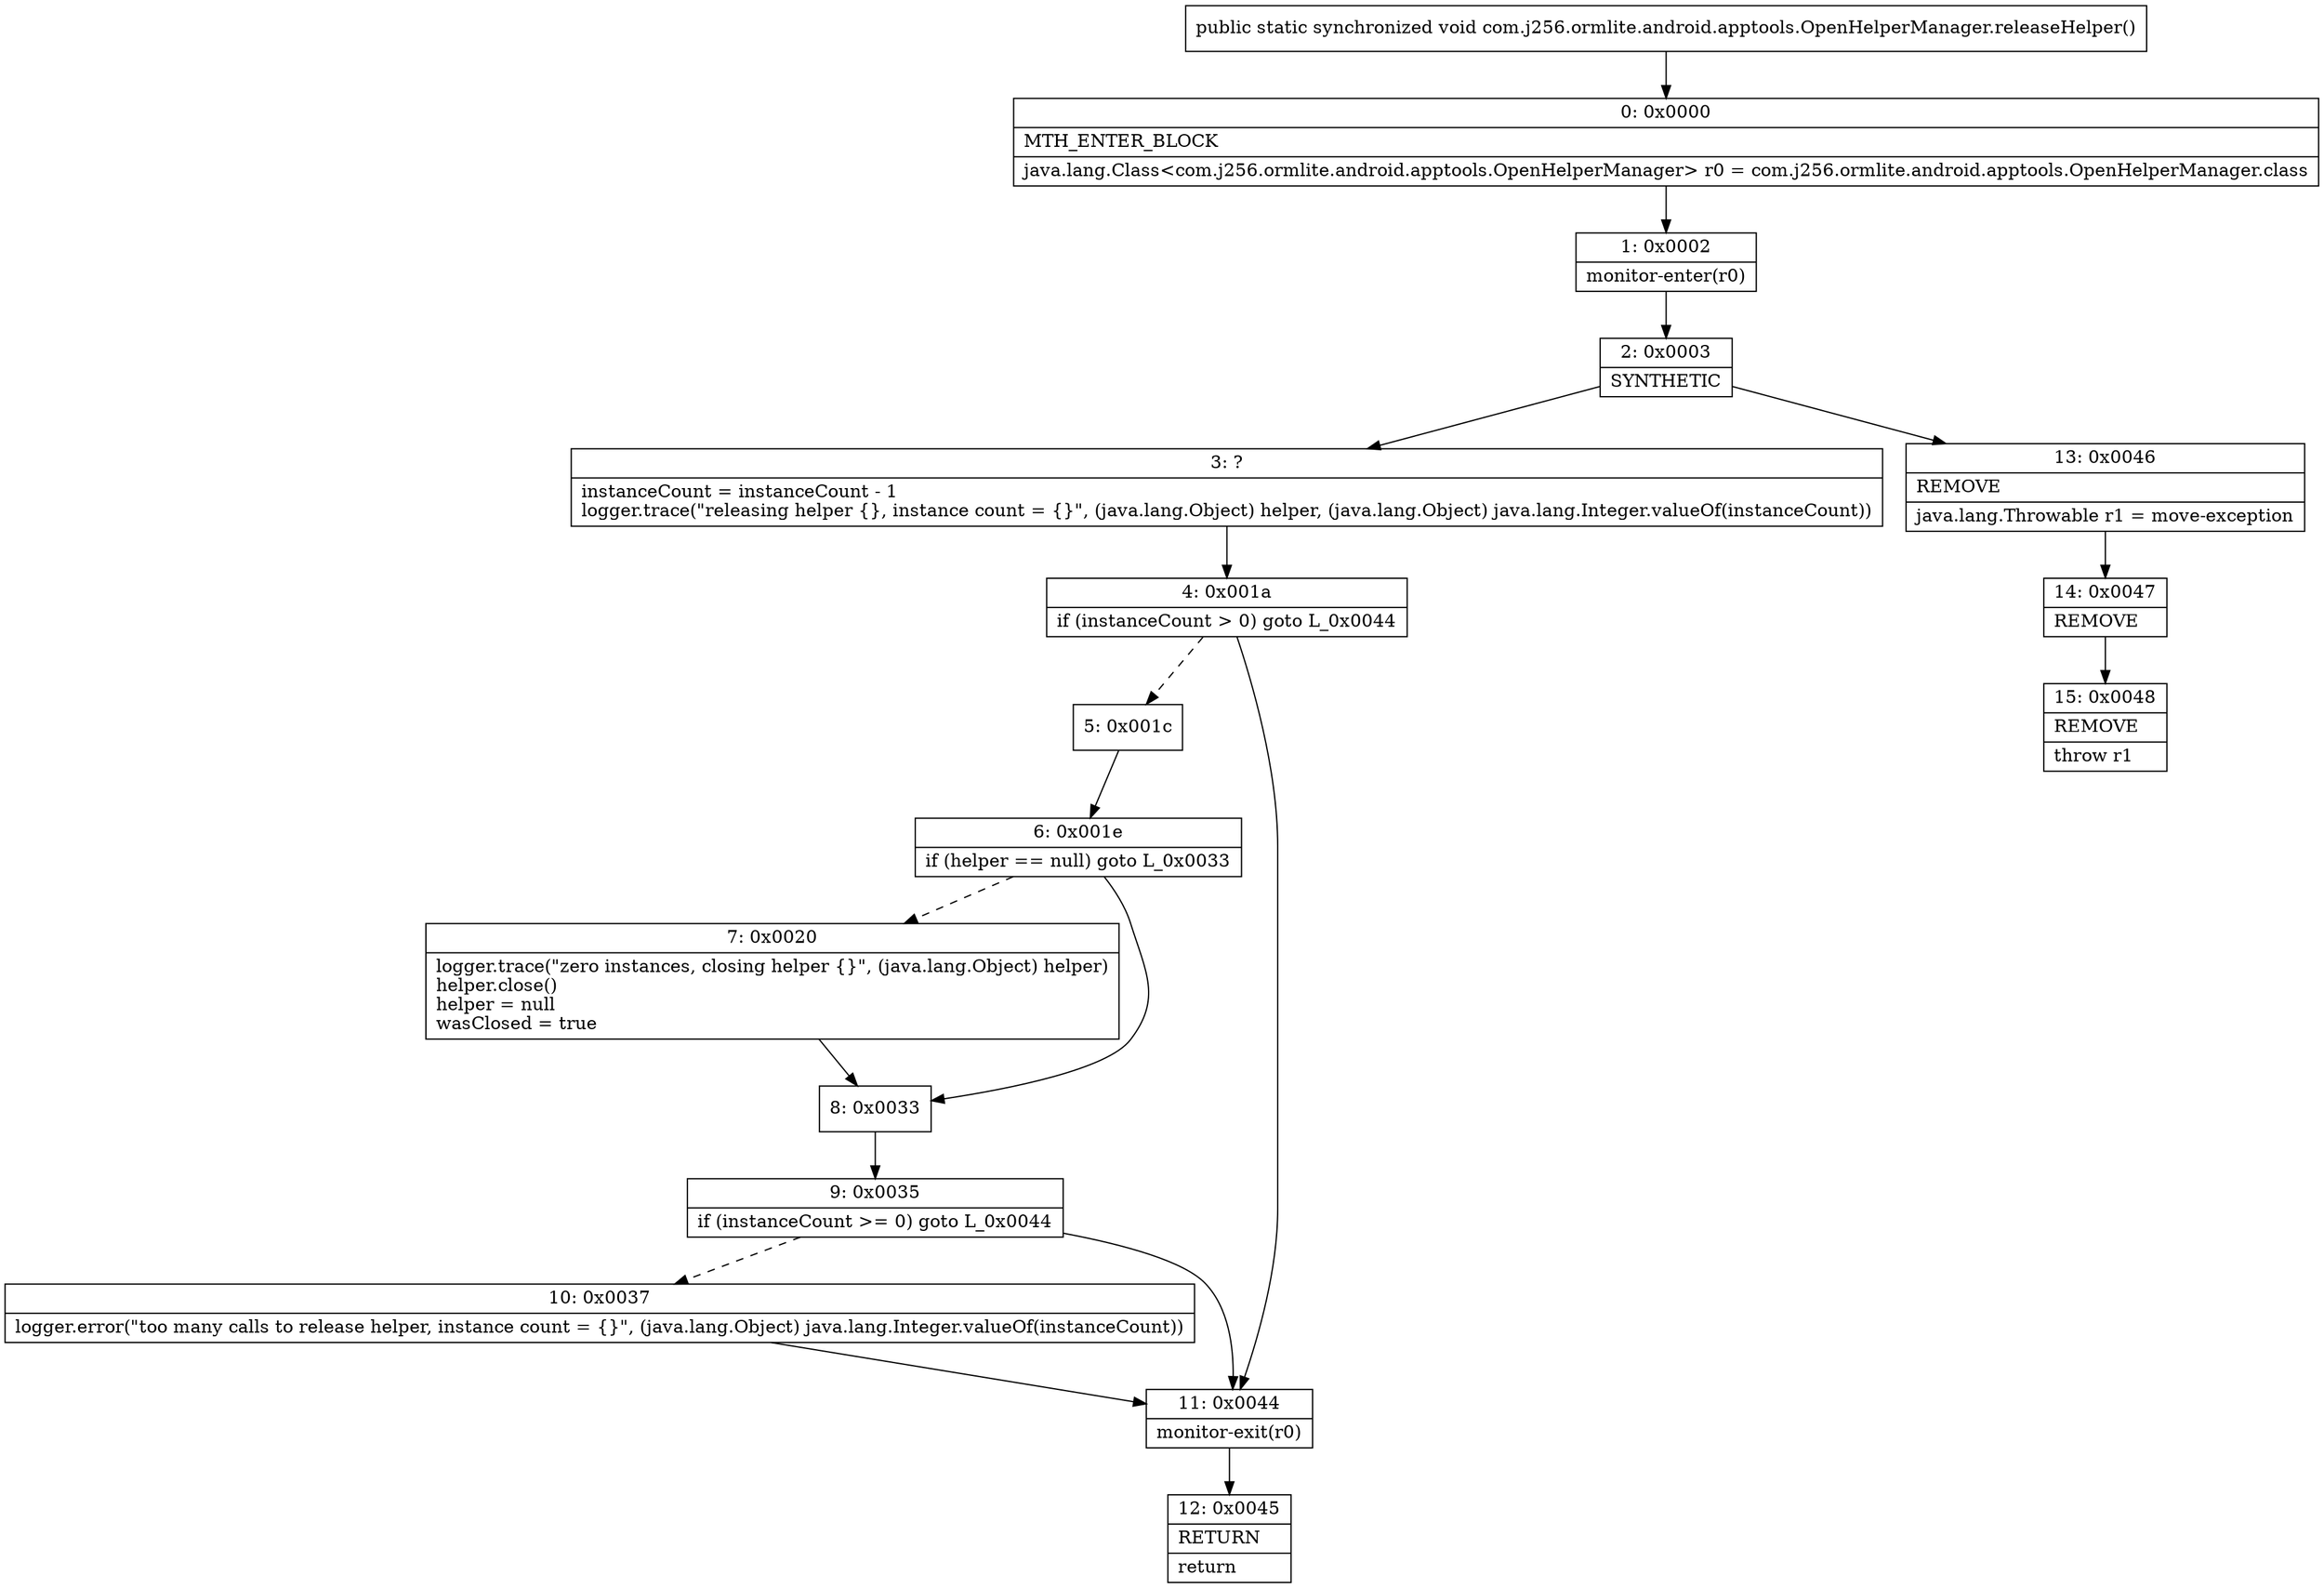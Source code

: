 digraph "CFG forcom.j256.ormlite.android.apptools.OpenHelperManager.releaseHelper()V" {
Node_0 [shape=record,label="{0\:\ 0x0000|MTH_ENTER_BLOCK\l|java.lang.Class\<com.j256.ormlite.android.apptools.OpenHelperManager\> r0 = com.j256.ormlite.android.apptools.OpenHelperManager.class\l}"];
Node_1 [shape=record,label="{1\:\ 0x0002|monitor\-enter(r0)\l}"];
Node_2 [shape=record,label="{2\:\ 0x0003|SYNTHETIC\l}"];
Node_3 [shape=record,label="{3\:\ ?|instanceCount = instanceCount \- 1\llogger.trace(\"releasing helper \{\}, instance count = \{\}\", (java.lang.Object) helper, (java.lang.Object) java.lang.Integer.valueOf(instanceCount))\l}"];
Node_4 [shape=record,label="{4\:\ 0x001a|if (instanceCount \> 0) goto L_0x0044\l}"];
Node_5 [shape=record,label="{5\:\ 0x001c}"];
Node_6 [shape=record,label="{6\:\ 0x001e|if (helper == null) goto L_0x0033\l}"];
Node_7 [shape=record,label="{7\:\ 0x0020|logger.trace(\"zero instances, closing helper \{\}\", (java.lang.Object) helper)\lhelper.close()\lhelper = null\lwasClosed = true\l}"];
Node_8 [shape=record,label="{8\:\ 0x0033}"];
Node_9 [shape=record,label="{9\:\ 0x0035|if (instanceCount \>= 0) goto L_0x0044\l}"];
Node_10 [shape=record,label="{10\:\ 0x0037|logger.error(\"too many calls to release helper, instance count = \{\}\", (java.lang.Object) java.lang.Integer.valueOf(instanceCount))\l}"];
Node_11 [shape=record,label="{11\:\ 0x0044|monitor\-exit(r0)\l}"];
Node_12 [shape=record,label="{12\:\ 0x0045|RETURN\l|return\l}"];
Node_13 [shape=record,label="{13\:\ 0x0046|REMOVE\l|java.lang.Throwable r1 = move\-exception\l}"];
Node_14 [shape=record,label="{14\:\ 0x0047|REMOVE\l}"];
Node_15 [shape=record,label="{15\:\ 0x0048|REMOVE\l|throw r1\l}"];
MethodNode[shape=record,label="{public static synchronized void com.j256.ormlite.android.apptools.OpenHelperManager.releaseHelper() }"];
MethodNode -> Node_0;
Node_0 -> Node_1;
Node_1 -> Node_2;
Node_2 -> Node_3;
Node_2 -> Node_13;
Node_3 -> Node_4;
Node_4 -> Node_5[style=dashed];
Node_4 -> Node_11;
Node_5 -> Node_6;
Node_6 -> Node_7[style=dashed];
Node_6 -> Node_8;
Node_7 -> Node_8;
Node_8 -> Node_9;
Node_9 -> Node_10[style=dashed];
Node_9 -> Node_11;
Node_10 -> Node_11;
Node_11 -> Node_12;
Node_13 -> Node_14;
Node_14 -> Node_15;
}

